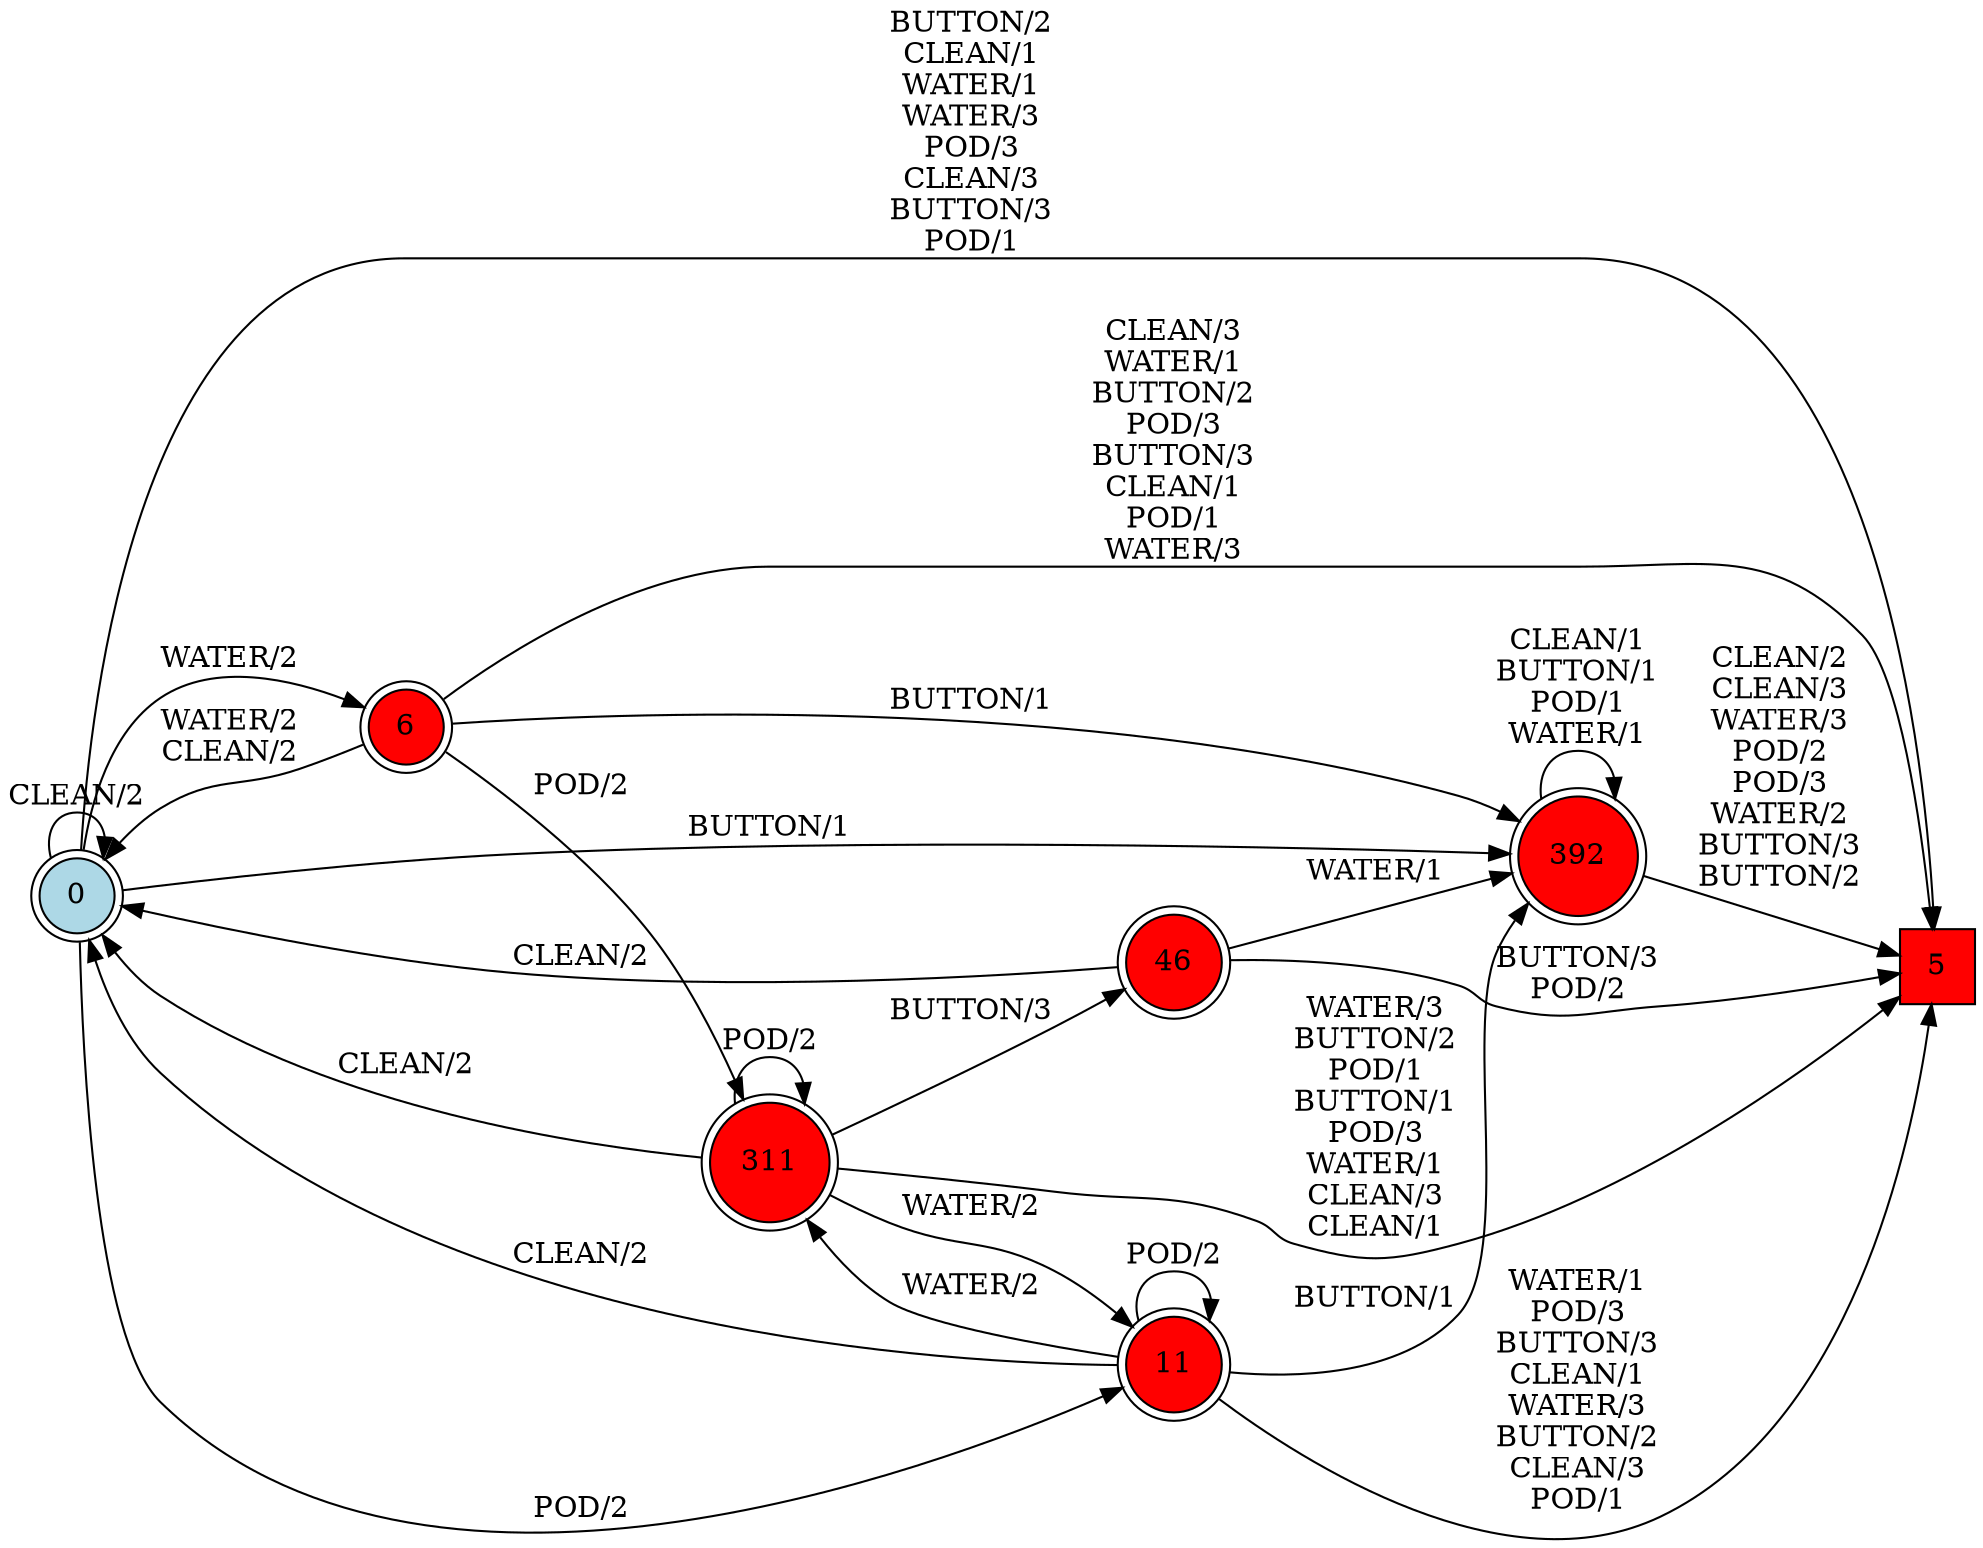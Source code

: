 digraph G {
  rankdir=LR;
  node [shape=circle, style=filled, fillcolor=white];
  "0" [isInitial=True, fillcolor=lightblue, shape=doublecircle];
  "5" [fillcolor=red, shape=square];
  "6" [fillcolor=red, shape=doublecircle];
  "11" [fillcolor=red, shape=doublecircle];
  "46" [fillcolor=red, shape=doublecircle];
  "311" [fillcolor=red, shape=doublecircle];
  "392" [fillcolor=red, shape=doublecircle];
  "0" -> "6" [label="WATER/2"];
  "0" -> "11" [label="POD/2"];
  "0" -> "5" [label="BUTTON/2\nCLEAN/1\nWATER/1\nWATER/3\nPOD/3\nCLEAN/3\nBUTTON/3\nPOD/1"];
  "0" -> "0" [label="CLEAN/2"];
  "0" -> "392" [label="BUTTON/1"];
  "6" -> "5" [label="CLEAN/3\nWATER/1\nBUTTON/2\nPOD/3\nBUTTON/3\nCLEAN/1\nPOD/1\nWATER/3"];
  "6" -> "311" [label="POD/2"];
  "6" -> "0" [label="WATER/2\nCLEAN/2"];
  "6" -> "392" [label="BUTTON/1"];
  "11" -> "5" [label="WATER/1\nPOD/3\nBUTTON/3\nCLEAN/1\nWATER/3\nBUTTON/2\nCLEAN/3\nPOD/1"];
  "11" -> "11" [label="POD/2"];
  "11" -> "0" [label="CLEAN/2"];
  "11" -> "392" [label="BUTTON/1"];
  "11" -> "311" [label="WATER/2"];
  "46" -> "5" [label="BUTTON/3\nPOD/2"];
  "46" -> "392" [label="WATER/1"];
  "46" -> "0" [label="CLEAN/2"];
  "311" -> "5" [label="WATER/3\nBUTTON/2\nPOD/1\nBUTTON/1\nPOD/3\nWATER/1\nCLEAN/3\nCLEAN/1"];
  "311" -> "0" [label="CLEAN/2"];
  "311" -> "311" [label="POD/2"];
  "311" -> "11" [label="WATER/2"];
  "311" -> "46" [label="BUTTON/3"];
  "392" -> "392" [label="CLEAN/1\nBUTTON/1\nPOD/1\nWATER/1"];
  "392" -> "5" [label="CLEAN/2\nCLEAN/3\nWATER/3\nPOD/2\nPOD/3\nWATER/2\nBUTTON/3\nBUTTON/2"];
}